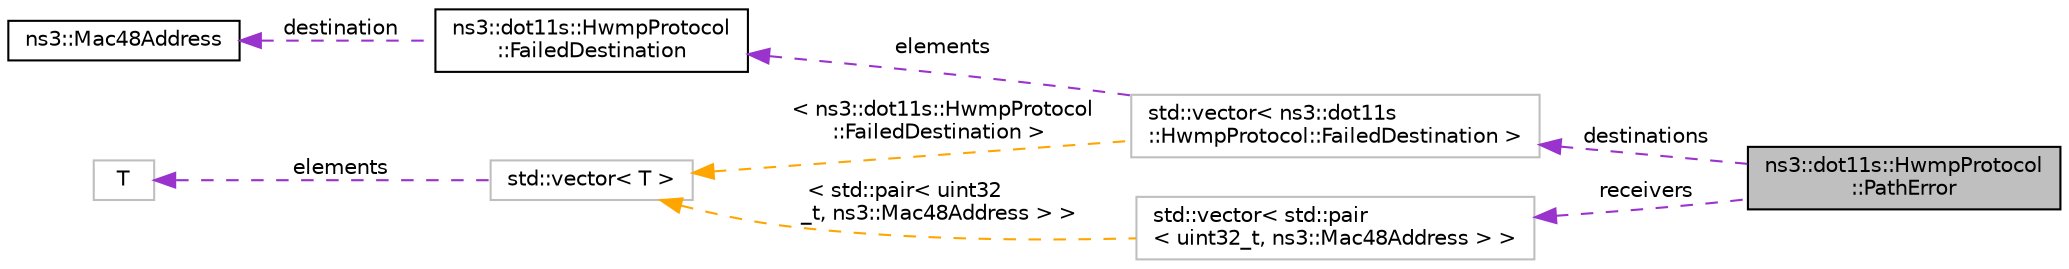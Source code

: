 digraph "ns3::dot11s::HwmpProtocol::PathError"
{
 // LATEX_PDF_SIZE
  edge [fontname="Helvetica",fontsize="10",labelfontname="Helvetica",labelfontsize="10"];
  node [fontname="Helvetica",fontsize="10",shape=record];
  rankdir="LR";
  Node1 [label="ns3::dot11s::HwmpProtocol\l::PathError",height=0.2,width=0.4,color="black", fillcolor="grey75", style="filled", fontcolor="black",tooltip="Structure of path error: IePerr and list of receivers: interfaces and MAC address."];
  Node2 -> Node1 [dir="back",color="darkorchid3",fontsize="10",style="dashed",label=" destinations" ,fontname="Helvetica"];
  Node2 [label="std::vector\< ns3::dot11s\l::HwmpProtocol::FailedDestination \>",height=0.2,width=0.4,color="grey75", fillcolor="white", style="filled",tooltip=" "];
  Node3 -> Node2 [dir="back",color="darkorchid3",fontsize="10",style="dashed",label=" elements" ,fontname="Helvetica"];
  Node3 [label="ns3::dot11s::HwmpProtocol\l::FailedDestination",height=0.2,width=0.4,color="black", fillcolor="white", style="filled",URL="$structns3_1_1dot11s_1_1_hwmp_protocol_1_1_failed_destination.html",tooltip="structure of unreachable destination - address and sequence number"];
  Node4 -> Node3 [dir="back",color="darkorchid3",fontsize="10",style="dashed",label=" destination" ,fontname="Helvetica"];
  Node4 [label="ns3::Mac48Address",height=0.2,width=0.4,color="black", fillcolor="white", style="filled",URL="$classns3_1_1_mac48_address.html",tooltip="an EUI-48 address"];
  Node5 -> Node2 [dir="back",color="orange",fontsize="10",style="dashed",label=" \< ns3::dot11s::HwmpProtocol\l::FailedDestination \>" ,fontname="Helvetica"];
  Node5 [label="std::vector\< T \>",height=0.2,width=0.4,color="grey75", fillcolor="white", style="filled",tooltip=" "];
  Node6 -> Node5 [dir="back",color="darkorchid3",fontsize="10",style="dashed",label=" elements" ,fontname="Helvetica"];
  Node6 [label="T",height=0.2,width=0.4,color="grey75", fillcolor="white", style="filled",tooltip=" "];
  Node7 -> Node1 [dir="back",color="darkorchid3",fontsize="10",style="dashed",label=" receivers" ,fontname="Helvetica"];
  Node7 [label="std::vector\< std::pair\l\< uint32_t, ns3::Mac48Address \> \>",height=0.2,width=0.4,color="grey75", fillcolor="white", style="filled",tooltip=" "];
  Node5 -> Node7 [dir="back",color="orange",fontsize="10",style="dashed",label=" \< std::pair\< uint32\l_t, ns3::Mac48Address \> \>" ,fontname="Helvetica"];
}
